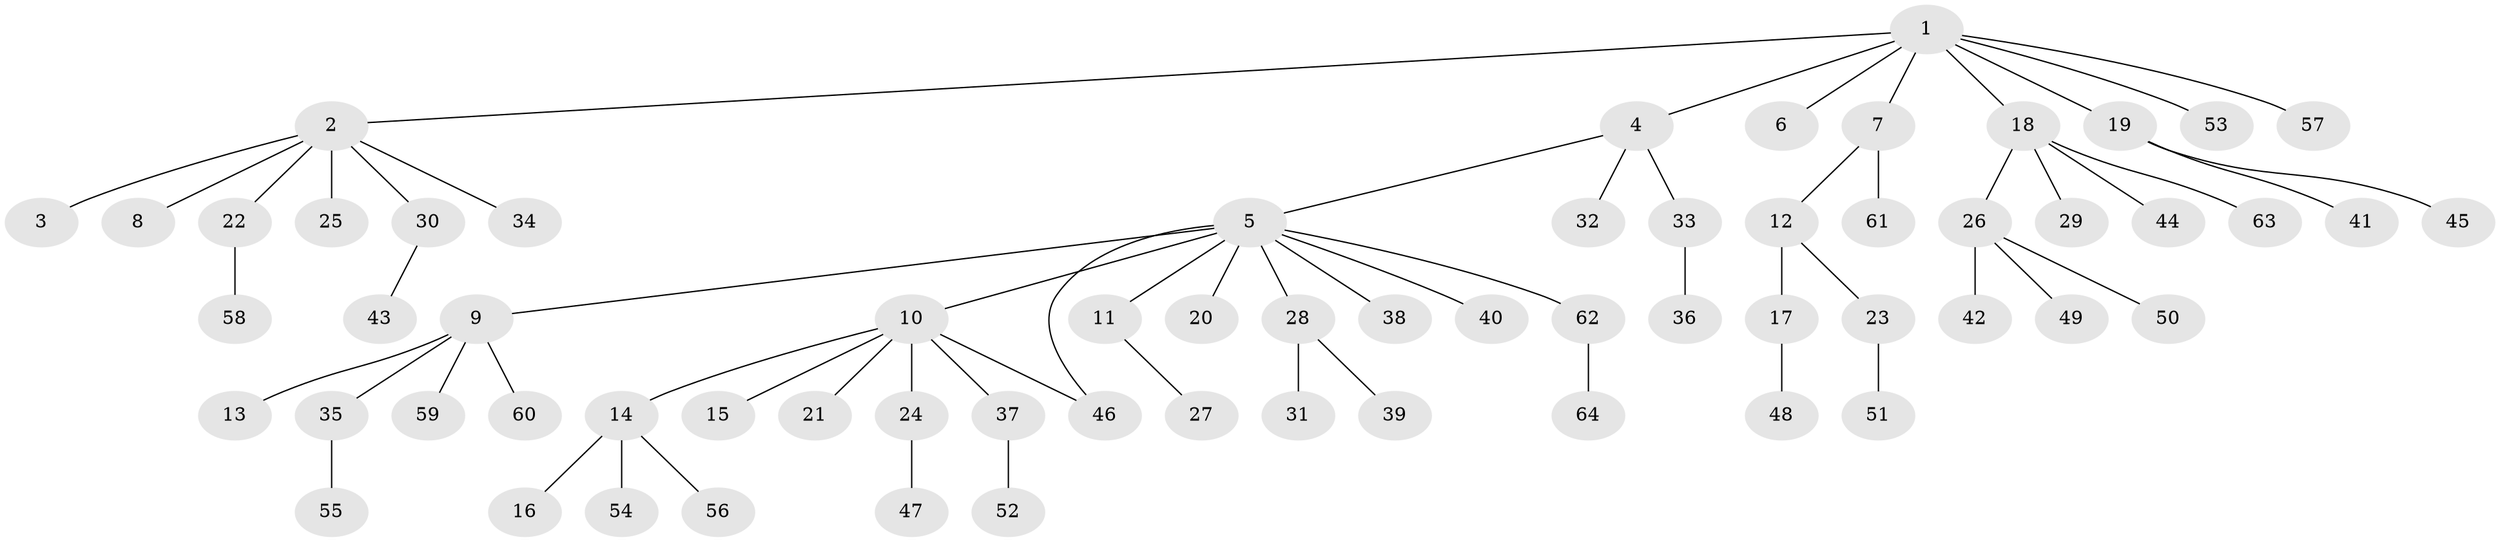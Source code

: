 // Generated by graph-tools (version 1.1) at 2025/35/03/09/25 02:35:19]
// undirected, 64 vertices, 64 edges
graph export_dot {
graph [start="1"]
  node [color=gray90,style=filled];
  1;
  2;
  3;
  4;
  5;
  6;
  7;
  8;
  9;
  10;
  11;
  12;
  13;
  14;
  15;
  16;
  17;
  18;
  19;
  20;
  21;
  22;
  23;
  24;
  25;
  26;
  27;
  28;
  29;
  30;
  31;
  32;
  33;
  34;
  35;
  36;
  37;
  38;
  39;
  40;
  41;
  42;
  43;
  44;
  45;
  46;
  47;
  48;
  49;
  50;
  51;
  52;
  53;
  54;
  55;
  56;
  57;
  58;
  59;
  60;
  61;
  62;
  63;
  64;
  1 -- 2;
  1 -- 4;
  1 -- 6;
  1 -- 7;
  1 -- 18;
  1 -- 19;
  1 -- 53;
  1 -- 57;
  2 -- 3;
  2 -- 8;
  2 -- 22;
  2 -- 25;
  2 -- 30;
  2 -- 34;
  4 -- 5;
  4 -- 32;
  4 -- 33;
  5 -- 9;
  5 -- 10;
  5 -- 11;
  5 -- 20;
  5 -- 28;
  5 -- 38;
  5 -- 40;
  5 -- 46;
  5 -- 62;
  7 -- 12;
  7 -- 61;
  9 -- 13;
  9 -- 35;
  9 -- 59;
  9 -- 60;
  10 -- 14;
  10 -- 15;
  10 -- 21;
  10 -- 24;
  10 -- 37;
  10 -- 46;
  11 -- 27;
  12 -- 17;
  12 -- 23;
  14 -- 16;
  14 -- 54;
  14 -- 56;
  17 -- 48;
  18 -- 26;
  18 -- 29;
  18 -- 44;
  18 -- 63;
  19 -- 41;
  19 -- 45;
  22 -- 58;
  23 -- 51;
  24 -- 47;
  26 -- 42;
  26 -- 49;
  26 -- 50;
  28 -- 31;
  28 -- 39;
  30 -- 43;
  33 -- 36;
  35 -- 55;
  37 -- 52;
  62 -- 64;
}
